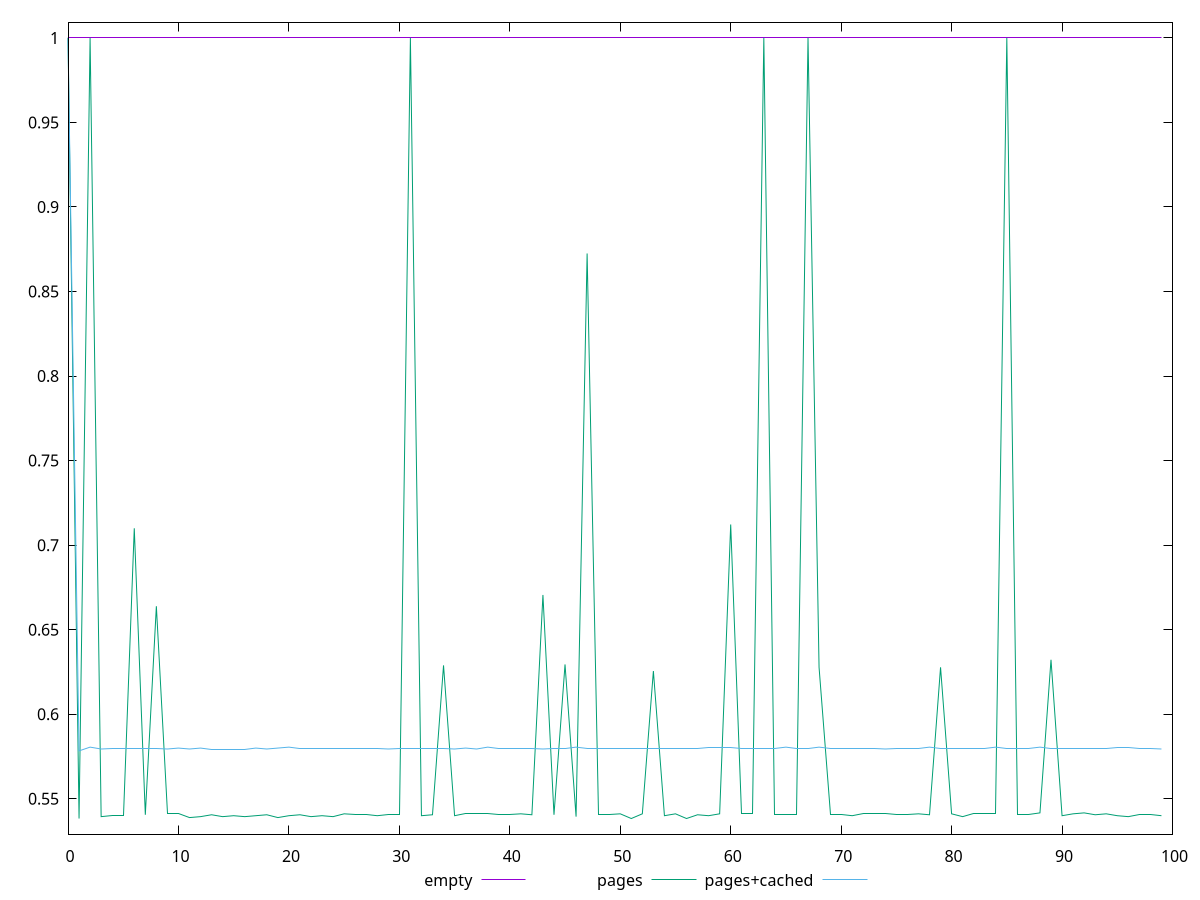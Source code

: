 $_empty <<EOF
1
1
1
1
1
1
1
1
1
1
1
1
1
1
1
1
1
1
1
1
1
1
1
1
1
1
1
1
1
1
1
1
1
1
1
1
1
1
1
1
1
1
1
1
1
1
1
1
1
1
1
1
1
1
1
1
1
1
1
1
1
1
1
1
1
1
1
1
1
1
1
1
1
1
1
1
1
1
1
1
1
1
1
1
1
1
1
1
1
1
1
1
1
1
1
1
1
1
1
1
EOF
$_pages <<EOF
1
0.5383333333333333
1
0.5394444444444444
0.54
0.54
0.71
0.5405555555555556
0.6638888888888889
0.5411111111111111
0.5411111111111111
0.5388888888888889
0.5394444444444444
0.5405555555555556
0.5394444444444444
0.54
0.5394444444444444
0.54
0.5405555555555556
0.5388888888888889
0.54
0.5405555555555556
0.5394444444444444
0.54
0.5394444444444444
0.5411111111111111
0.5405555555555556
0.5405555555555556
0.54
0.5405555555555556
0.5405555555555556
1
0.54
0.5405555555555556
0.6288888888888888
0.54
0.5411111111111111
0.5411111111111111
0.5411111111111111
0.5405555555555556
0.5405555555555556
0.5411111111111111
0.5405555555555556
0.6705555555555556
0.5405555555555556
0.6294444444444445
0.5394444444444444
0.8725
0.5405555555555556
0.5405555555555556
0.5411111111111111
0.5383333333333333
0.5411111111111111
0.6255555555555555
0.54
0.5411111111111111
0.5383333333333333
0.5405555555555556
0.54
0.5411111111111111
0.7122222222222222
0.5411111111111111
0.5411111111111111
1
0.5405555555555556
0.5405555555555556
0.5405555555555556
1
0.6277777777777778
0.5405555555555556
0.5405555555555556
0.54
0.5411111111111111
0.5411111111111111
0.5411111111111111
0.5405555555555556
0.5405555555555556
0.5411111111111111
0.5405555555555556
0.6277777777777778
0.5411111111111111
0.5394444444444444
0.5411111111111111
0.5411111111111111
0.5411111111111111
1
0.5405555555555556
0.5405555555555556
0.5416666666666666
0.6322222222222222
0.54
0.5411111111111111
0.5416666666666666
0.5405555555555556
0.5411111111111111
0.54
0.5394444444444444
0.5405555555555556
0.5405555555555556
0.54
EOF
$_pagesCached <<EOF
1
0.5783333333333334
0.5805555555555555
0.5794444444444444
0.58
0.58
0.58
0.58
0.58
0.5794444444444444
0.58
0.5794444444444444
0.58
0.5794444444444444
0.5794444444444444
0.5794444444444444
0.5794444444444444
0.58
0.5794444444444444
0.58
0.5805555555555555
0.58
0.58
0.58
0.58
0.58
0.58
0.58
0.58
0.5794444444444444
0.58
0.58
0.58
0.58
0.58
0.5794444444444444
0.58
0.5794444444444444
0.5805555555555555
0.58
0.58
0.58
0.58
0.5794444444444444
0.58
0.58
0.5805555555555555
0.58
0.58
0.58
0.58
0.58
0.58
0.58
0.58
0.58
0.58
0.58
0.5805555555555555
0.5805555555555555
0.5805555555555555
0.58
0.58
0.58
0.58
0.5805555555555555
0.58
0.58
0.5805555555555555
0.58
0.58
0.58
0.58
0.58
0.5794444444444444
0.58
0.58
0.58
0.5805555555555555
0.58
0.58
0.58
0.58
0.58
0.5805555555555555
0.58
0.58
0.58
0.5805555555555555
0.58
0.58
0.58
0.58
0.58
0.58
0.5805555555555555
0.5805555555555555
0.58
0.58
0.5794444444444444
EOF
set key outside below
set terminal pngcairo
set output "report_00004_2020-11-02T20-21-41.718Z/uses-rel-preload/uses-rel-preload_empty_pages_pages+cached.png"
set yrange [0.5291:1.0092333333333334]
plot $_empty title "empty" with line ,$_pages title "pages" with line ,$_pagesCached title "pages+cached" with line ,